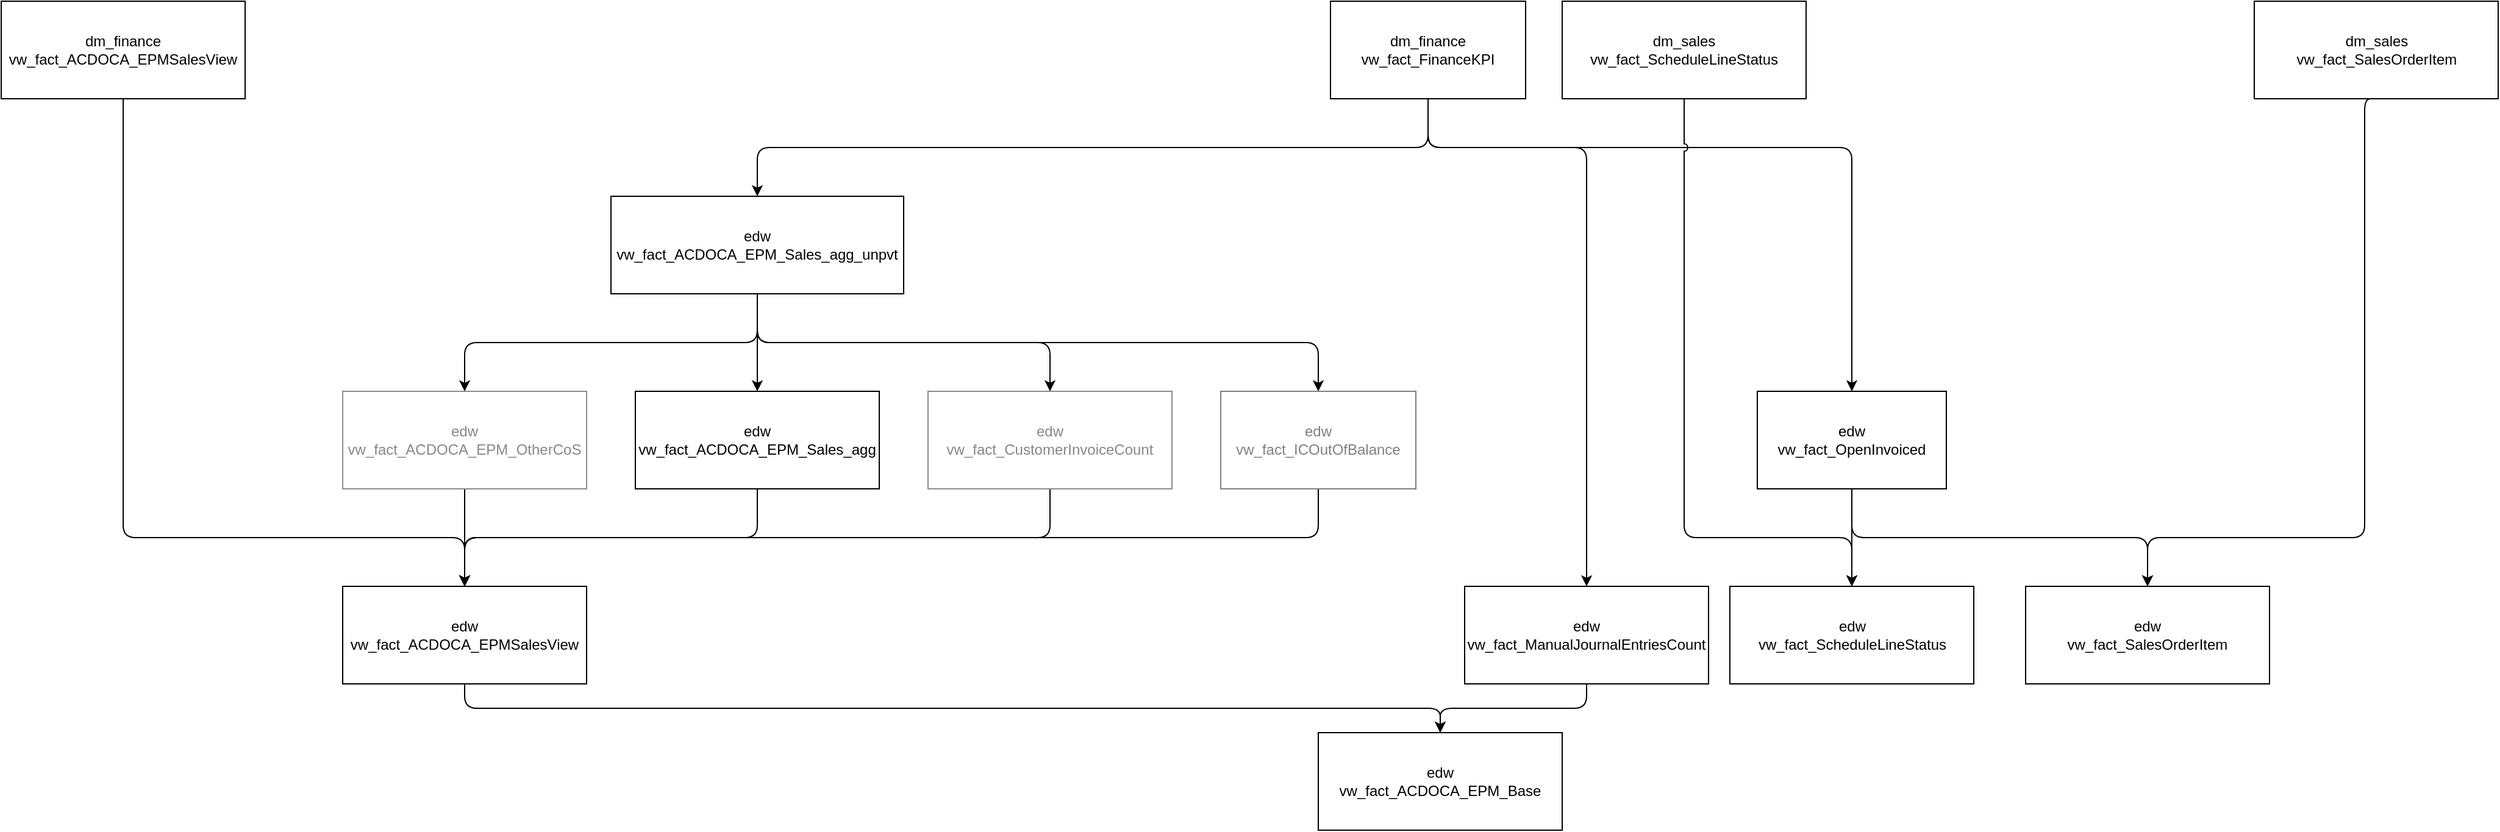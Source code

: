 <mxfile>
    <diagram id="JDSlT0zyboyRpqrjVtRk" name="Page-1">
        <mxGraphModel dx="1376" dy="968" grid="1" gridSize="10" guides="1" tooltips="1" connect="1" arrows="1" fold="1" page="1" pageScale="1" pageWidth="850" pageHeight="1100" math="0" shadow="0">
            <root>
                <mxCell id="0"/>
                <mxCell id="1" parent="0"/>
                <mxCell id="13" style="edgeStyle=orthogonalEdgeStyle;html=1;exitX=0.5;exitY=1;exitDx=0;exitDy=0;entryX=0.5;entryY=0;entryDx=0;entryDy=0;" edge="1" parent="1" source="2" target="8">
                    <mxGeometry relative="1" as="geometry">
                        <Array as="points">
                            <mxPoint x="1010" y="160"/>
                            <mxPoint x="1140" y="160"/>
                        </Array>
                    </mxGeometry>
                </mxCell>
                <mxCell id="14" style="edgeStyle=orthogonalEdgeStyle;html=1;exitX=0.5;exitY=1;exitDx=0;exitDy=0;entryX=0.5;entryY=0;entryDx=0;entryDy=0;" edge="1" parent="1" source="2" target="9">
                    <mxGeometry relative="1" as="geometry">
                        <Array as="points">
                            <mxPoint x="1010" y="160"/>
                            <mxPoint x="1358" y="160"/>
                        </Array>
                    </mxGeometry>
                </mxCell>
                <mxCell id="36" style="edgeStyle=orthogonalEdgeStyle;jumpStyle=arc;html=1;exitX=0.5;exitY=1;exitDx=0;exitDy=0;entryX=0.5;entryY=0;entryDx=0;entryDy=0;fontColor=#808080;" edge="1" parent="1" source="2" target="34">
                    <mxGeometry relative="1" as="geometry"/>
                </mxCell>
                <mxCell id="2" value="dm_finance&lt;br&gt;vw_fact_FinanceKPI" style="rounded=0;whiteSpace=wrap;html=1;" vertex="1" parent="1">
                    <mxGeometry x="930" y="40" width="160" height="80" as="geometry"/>
                </mxCell>
                <mxCell id="16" value="" style="edgeStyle=orthogonalEdgeStyle;html=1;" edge="1" parent="1" source="3" target="15">
                    <mxGeometry relative="1" as="geometry"/>
                </mxCell>
                <mxCell id="3" value="edw&lt;br&gt;vw_fact_ACDOCA_EPM_OtherCoS" style="rounded=0;whiteSpace=wrap;html=1;fontColor=#878787;strokeColor=#8d8b8b;" vertex="1" parent="1">
                    <mxGeometry x="120" y="360" width="200" height="80" as="geometry"/>
                </mxCell>
                <mxCell id="19" style="edgeStyle=orthogonalEdgeStyle;html=1;exitX=0.5;exitY=1;exitDx=0;exitDy=0;entryX=0.5;entryY=0;entryDx=0;entryDy=0;" edge="1" parent="1" source="5" target="15">
                    <mxGeometry relative="1" as="geometry"/>
                </mxCell>
                <mxCell id="5" value="edw&lt;br&gt;vw_fact_ACDOCA_EPM_Sales_agg" style="rounded=0;whiteSpace=wrap;html=1;" vertex="1" parent="1">
                    <mxGeometry x="360" y="360" width="200" height="80" as="geometry"/>
                </mxCell>
                <mxCell id="20" style="edgeStyle=orthogonalEdgeStyle;html=1;exitX=0.5;exitY=1;exitDx=0;exitDy=0;entryX=0.5;entryY=0;entryDx=0;entryDy=0;" edge="1" parent="1" source="6" target="15">
                    <mxGeometry relative="1" as="geometry"/>
                </mxCell>
                <mxCell id="6" value="edw&lt;br&gt;vw_fact_CustomerInvoiceCount" style="rounded=0;whiteSpace=wrap;html=1;fontColor=#878787;strokeColor=#8d8b8b;" vertex="1" parent="1">
                    <mxGeometry x="600" y="360" width="200" height="80" as="geometry"/>
                </mxCell>
                <mxCell id="22" style="edgeStyle=orthogonalEdgeStyle;html=1;exitX=0.5;exitY=1;exitDx=0;exitDy=0;entryX=0.5;entryY=0;entryDx=0;entryDy=0;" edge="1" parent="1" source="7" target="15">
                    <mxGeometry relative="1" as="geometry">
                        <Array as="points">
                            <mxPoint x="920" y="480"/>
                            <mxPoint x="220" y="480"/>
                        </Array>
                    </mxGeometry>
                </mxCell>
                <mxCell id="7" value="edw&lt;br&gt;vw_fact_ICOutOfBalance" style="rounded=0;whiteSpace=wrap;html=1;strokeColor=#808080;fontColor=#808080;" vertex="1" parent="1">
                    <mxGeometry x="840" y="360" width="160" height="80" as="geometry"/>
                </mxCell>
                <mxCell id="23" style="edgeStyle=orthogonalEdgeStyle;html=1;exitX=0.5;exitY=1;exitDx=0;exitDy=0;entryX=0.5;entryY=0;entryDx=0;entryDy=0;" edge="1" parent="1" source="8" target="21">
                    <mxGeometry relative="1" as="geometry">
                        <Array as="points">
                            <mxPoint x="1140" y="620"/>
                            <mxPoint x="1020" y="620"/>
                        </Array>
                    </mxGeometry>
                </mxCell>
                <mxCell id="8" value="edw&lt;br&gt;vw_fact_ManualJournalEntriesCount" style="rounded=0;whiteSpace=wrap;html=1;" vertex="1" parent="1">
                    <mxGeometry x="1040" y="520" width="200" height="80" as="geometry"/>
                </mxCell>
                <mxCell id="26" value="" style="edgeStyle=orthogonalEdgeStyle;html=1;" edge="1" parent="1" source="9" target="24">
                    <mxGeometry relative="1" as="geometry"/>
                </mxCell>
                <mxCell id="27" style="edgeStyle=orthogonalEdgeStyle;html=1;exitX=0.5;exitY=1;exitDx=0;exitDy=0;entryX=0.5;entryY=0;entryDx=0;entryDy=0;" edge="1" parent="1" source="9" target="25">
                    <mxGeometry relative="1" as="geometry"/>
                </mxCell>
                <mxCell id="9" value="edw&lt;br&gt;vw_fact_OpenInvoiced" style="rounded=0;whiteSpace=wrap;html=1;" vertex="1" parent="1">
                    <mxGeometry x="1280" y="360" width="155" height="80" as="geometry"/>
                </mxCell>
                <mxCell id="28" style="edgeStyle=orthogonalEdgeStyle;html=1;exitX=0.5;exitY=1;exitDx=0;exitDy=0;entryX=0.5;entryY=0;entryDx=0;entryDy=0;" edge="1" parent="1" source="15" target="21">
                    <mxGeometry relative="1" as="geometry"/>
                </mxCell>
                <mxCell id="15" value="edw&lt;br&gt;vw_fact_ACDOCA_EPMSalesView" style="rounded=0;whiteSpace=wrap;html=1;" vertex="1" parent="1">
                    <mxGeometry x="120" y="520" width="200" height="80" as="geometry"/>
                </mxCell>
                <mxCell id="18" style="edgeStyle=orthogonalEdgeStyle;html=1;exitX=0.5;exitY=1;exitDx=0;exitDy=0;entryX=0.5;entryY=0;entryDx=0;entryDy=0;" edge="1" parent="1" source="17" target="15">
                    <mxGeometry relative="1" as="geometry">
                        <Array as="points">
                            <mxPoint x="-60" y="480"/>
                            <mxPoint x="220" y="480"/>
                        </Array>
                    </mxGeometry>
                </mxCell>
                <mxCell id="17" value="dm_finance&lt;br&gt;vw_fact_ACDOCA_EPMSalesView" style="rounded=0;whiteSpace=wrap;html=1;" vertex="1" parent="1">
                    <mxGeometry x="-160" y="40" width="200" height="80" as="geometry"/>
                </mxCell>
                <mxCell id="21" value="edw&lt;br&gt;vw_fact_ACDOCA_EPM_Base" style="rounded=0;whiteSpace=wrap;html=1;" vertex="1" parent="1">
                    <mxGeometry x="920" y="640" width="200" height="80" as="geometry"/>
                </mxCell>
                <mxCell id="24" value="edw&lt;br&gt;vw_fact_ScheduleLineStatus" style="rounded=0;whiteSpace=wrap;html=1;" vertex="1" parent="1">
                    <mxGeometry x="1257.5" y="520" width="200" height="80" as="geometry"/>
                </mxCell>
                <mxCell id="25" value="edw&lt;br&gt;vw_fact_SalesOrderItem" style="rounded=0;whiteSpace=wrap;html=1;" vertex="1" parent="1">
                    <mxGeometry x="1500" y="520" width="200" height="80" as="geometry"/>
                </mxCell>
                <mxCell id="33" style="edgeStyle=orthogonalEdgeStyle;html=1;exitX=0.5;exitY=1;exitDx=0;exitDy=0;entryX=0.5;entryY=0;entryDx=0;entryDy=0;jumpStyle=arc;" edge="1" parent="1" source="29" target="24">
                    <mxGeometry relative="1" as="geometry">
                        <Array as="points">
                            <mxPoint x="1220" y="480"/>
                            <mxPoint x="1358" y="480"/>
                        </Array>
                    </mxGeometry>
                </mxCell>
                <mxCell id="29" value="dm_sales&lt;br&gt;vw_fact_ScheduleLineStatus" style="rounded=0;whiteSpace=wrap;html=1;" vertex="1" parent="1">
                    <mxGeometry x="1120" y="40" width="200" height="80" as="geometry"/>
                </mxCell>
                <mxCell id="32" style="edgeStyle=orthogonalEdgeStyle;html=1;exitX=0.5;exitY=1;exitDx=0;exitDy=0;entryX=0.5;entryY=0;entryDx=0;entryDy=0;" edge="1" parent="1" source="30" target="25">
                    <mxGeometry relative="1" as="geometry">
                        <mxPoint x="1690" y="350" as="targetPoint"/>
                        <Array as="points">
                            <mxPoint x="1778" y="480"/>
                            <mxPoint x="1600" y="480"/>
                        </Array>
                    </mxGeometry>
                </mxCell>
                <mxCell id="30" value="dm_sales&lt;br&gt;vw_fact_SalesOrderItem" style="rounded=0;whiteSpace=wrap;html=1;" vertex="1" parent="1">
                    <mxGeometry x="1687.5" y="40" width="200" height="80" as="geometry"/>
                </mxCell>
                <mxCell id="37" value="" style="edgeStyle=orthogonalEdgeStyle;jumpStyle=arc;html=1;fontColor=#808080;" edge="1" parent="1" source="34" target="5">
                    <mxGeometry relative="1" as="geometry"/>
                </mxCell>
                <mxCell id="38" style="edgeStyle=orthogonalEdgeStyle;jumpStyle=arc;html=1;exitX=0.5;exitY=1;exitDx=0;exitDy=0;entryX=0.5;entryY=0;entryDx=0;entryDy=0;fontColor=#808080;" edge="1" parent="1" source="34" target="6">
                    <mxGeometry relative="1" as="geometry"/>
                </mxCell>
                <mxCell id="39" style="edgeStyle=orthogonalEdgeStyle;jumpStyle=arc;html=1;exitX=0.5;exitY=1;exitDx=0;exitDy=0;entryX=0.5;entryY=0;entryDx=0;entryDy=0;fontColor=#808080;" edge="1" parent="1" source="34" target="3">
                    <mxGeometry relative="1" as="geometry"/>
                </mxCell>
                <mxCell id="40" style="edgeStyle=orthogonalEdgeStyle;jumpStyle=arc;html=1;exitX=0.5;exitY=1;exitDx=0;exitDy=0;entryX=0.5;entryY=0;entryDx=0;entryDy=0;fontColor=#808080;" edge="1" parent="1" source="34" target="7">
                    <mxGeometry relative="1" as="geometry">
                        <Array as="points">
                            <mxPoint x="460" y="320"/>
                            <mxPoint x="920" y="320"/>
                        </Array>
                    </mxGeometry>
                </mxCell>
                <mxCell id="34" value="edw&lt;br&gt;vw_fact_ACDOCA_EPM_Sales_agg_unpvt" style="rounded=0;whiteSpace=wrap;html=1;" vertex="1" parent="1">
                    <mxGeometry x="340" y="200" width="240" height="80" as="geometry"/>
                </mxCell>
            </root>
        </mxGraphModel>
    </diagram>
</mxfile>